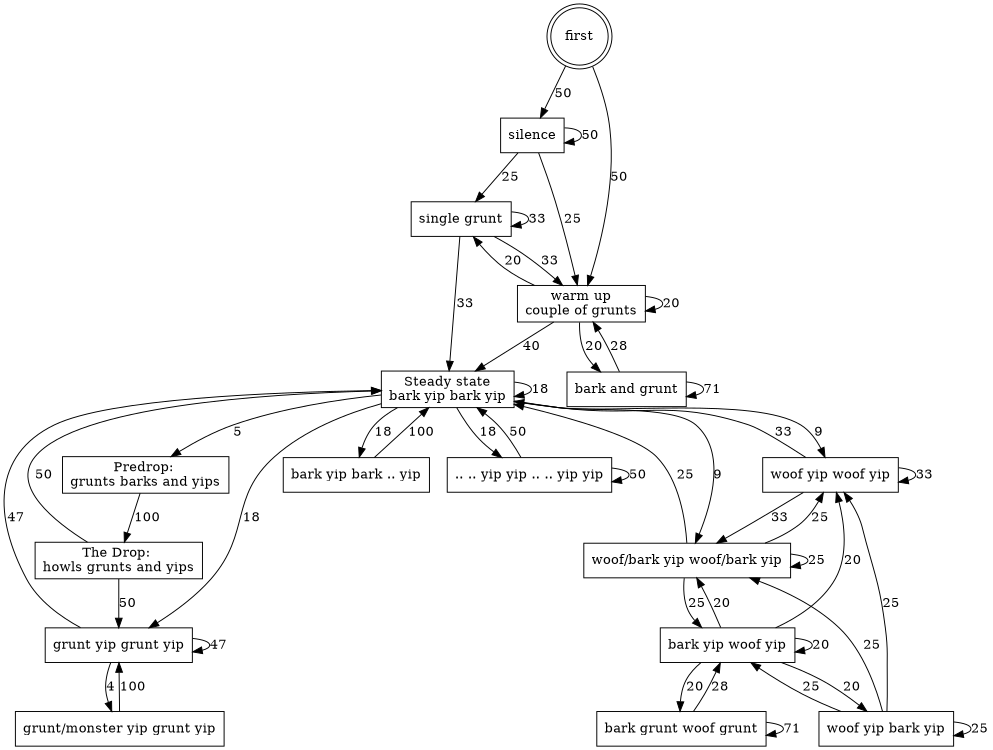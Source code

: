 digraph bark_state_machine {
    rankdir=TD;
    size="8,5"
    node [shape=doublecircle]; first;
    node [shape=box]; 
    drop [label="The Drop: 
howls grunts and yips"];
    drop -> s3 [label="50"];
    drop -> s1 [label="50"];
    s3a [label="grunt/monster yip grunt yip"];
    s3a -> s3 [label="100"];
    predrop [label="Predrop: 
grunts barks and yips"];
    predrop -> drop [label="100"];
    s3 [label="grunt yip grunt yip"];
    s3 -> s3 [label="47"];
    s3 -> s3a [label="4"];
    s3 -> s1 [label="47"];
    s2 [label="bark yip bark .. yip"];
    s2 -> s1 [label="100"];
    s1 [label="Steady state
bark yip bark yip"];
    s1 -> s1 [label="18"];
    s1 -> s2 [label="18"];
    s1 -> s3 [label="18"];
    s1 -> s4 [label="18"];
    s1 -> s1a [label="9"];
    s1 -> s1b [label="9"];
    s1 -> predrop [label="5"];
    s0 [label="silence"];
    s0 -> s0 [label="50"];
    s0 -> s0b [label="25"];
    s0 -> s0a [label="25"];
    s4 [label=".. .. yip yip .. .. yip yip"];
    s4 -> s4 [label="50"];
    s4 -> s1 [label="50"];
    s1b [label="woof/bark yip woof/bark yip"];
    s1b -> s1b [label="25"];
    s1b -> s1a [label="25"];
    s1b -> s1 [label="25"];
    s1b -> s1d [label="25"];
    s1c [label="woof yip bark yip"];
    s1c -> s1c [label="25"];
    s1c -> s1a [label="25"];
    s1c -> s1b [label="25"];
    s1c -> s1d [label="25"];
    s0a [label="warm up
couple of grunts"];
    s0a -> s0a [label="20"];
    s0a -> s0b [label="20"];
    s0a -> s0c [label="20"];
    s0a -> s1 [label="40"];
    s0b [label="single grunt"];
    s0b -> s0a [label="33"];
    s0b -> s0b [label="33"];
    s0b -> s1 [label="33"];
    s0c [label="bark and grunt"];
    s0c -> s0c [label="71"];
    s0c -> s0a [label="28"];
    s1d [label="bark yip woof yip"];
    s1d -> s1d [label="20"];
    s1d -> s1c [label="20"];
    s1d -> s1a [label="20"];
    s1d -> s1b [label="20"];
    s1d -> s1e [label="20"];
    s1a [label="woof yip woof yip"];
    s1a -> s1a [label="33"];
    s1a -> s1b [label="33"];
    s1a -> s1 [label="33"];
    s1e [label="bark grunt woof grunt"];
    s1e -> s1e [label="71"];
    s1e -> s1d [label="28"];
    first [label="first"];
    first -> s0 [label="50"];
    first -> s0a [label="50"];
}
